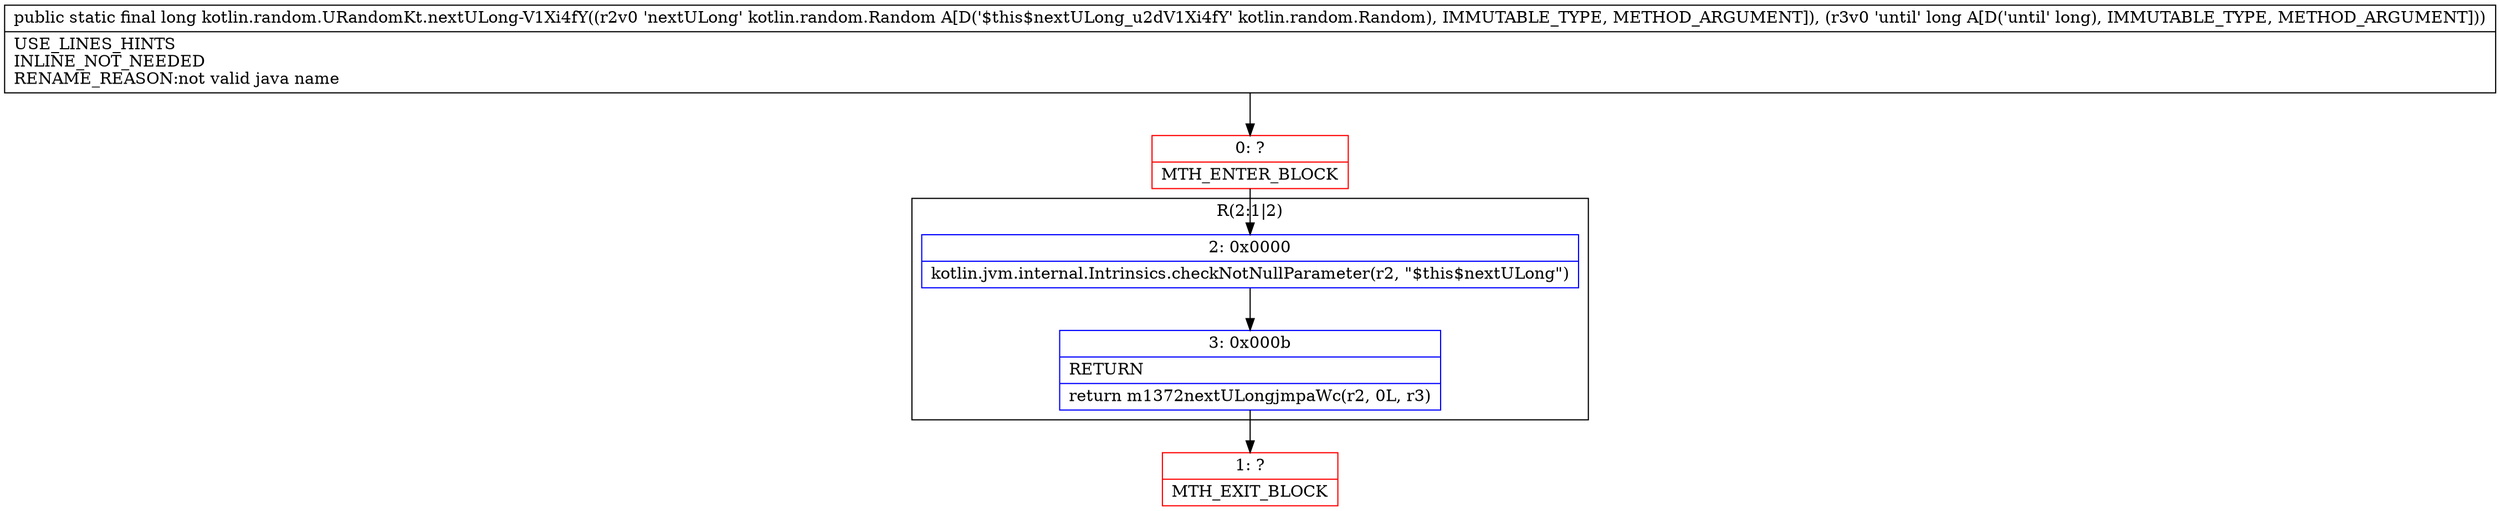digraph "CFG forkotlin.random.URandomKt.nextULong\-V1Xi4fY(Lkotlin\/random\/Random;J)J" {
subgraph cluster_Region_1245581056 {
label = "R(2:1|2)";
node [shape=record,color=blue];
Node_2 [shape=record,label="{2\:\ 0x0000|kotlin.jvm.internal.Intrinsics.checkNotNullParameter(r2, \"$this$nextULong\")\l}"];
Node_3 [shape=record,label="{3\:\ 0x000b|RETURN\l|return m1372nextULongjmpaWc(r2, 0L, r3)\l}"];
}
Node_0 [shape=record,color=red,label="{0\:\ ?|MTH_ENTER_BLOCK\l}"];
Node_1 [shape=record,color=red,label="{1\:\ ?|MTH_EXIT_BLOCK\l}"];
MethodNode[shape=record,label="{public static final long kotlin.random.URandomKt.nextULong\-V1Xi4fY((r2v0 'nextULong' kotlin.random.Random A[D('$this$nextULong_u2dV1Xi4fY' kotlin.random.Random), IMMUTABLE_TYPE, METHOD_ARGUMENT]), (r3v0 'until' long A[D('until' long), IMMUTABLE_TYPE, METHOD_ARGUMENT]))  | USE_LINES_HINTS\lINLINE_NOT_NEEDED\lRENAME_REASON:not valid java name\l}"];
MethodNode -> Node_0;Node_2 -> Node_3;
Node_3 -> Node_1;
Node_0 -> Node_2;
}

